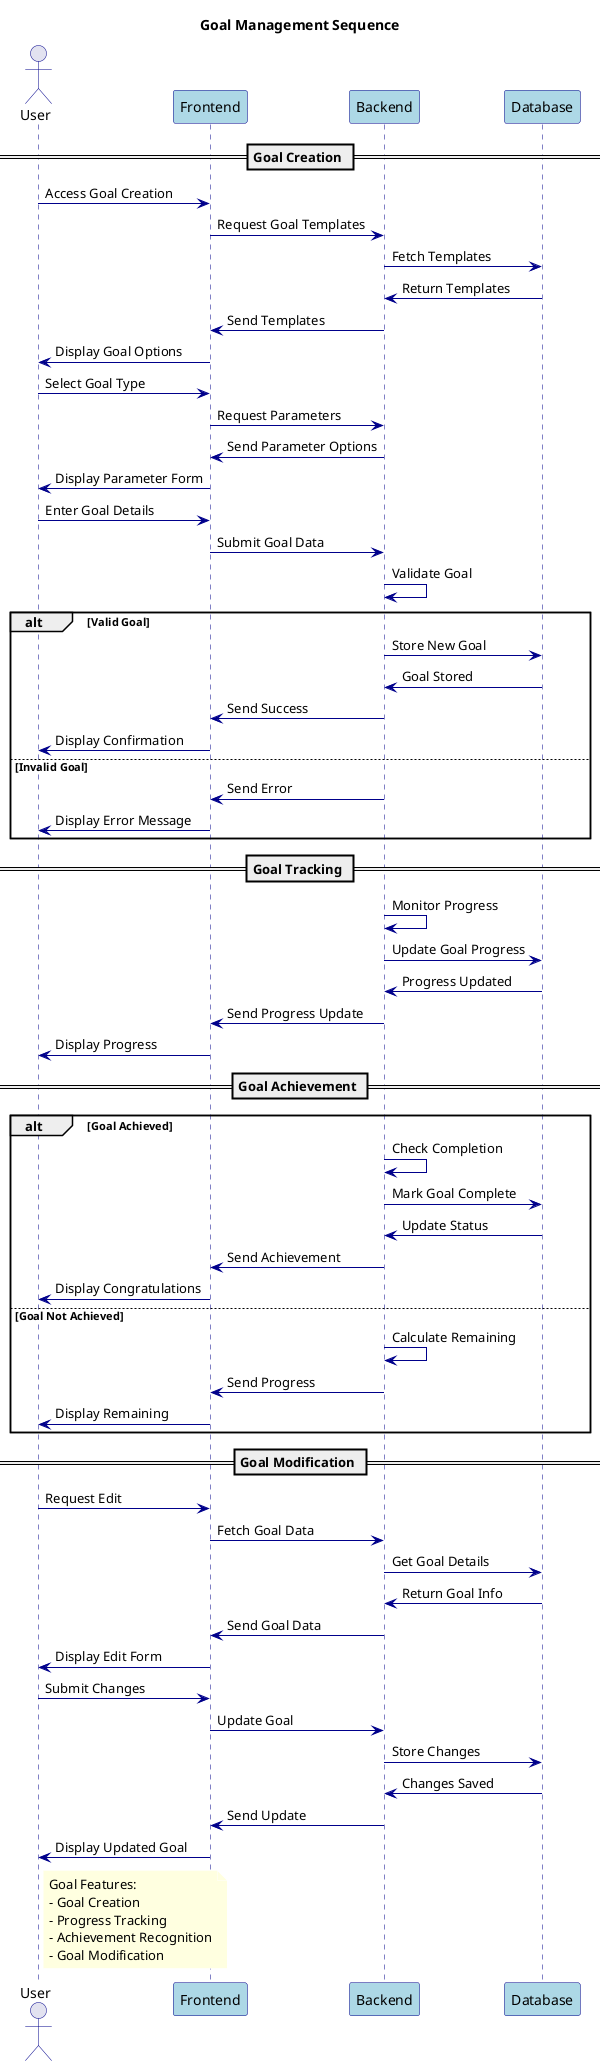 @startuml GoalManagement

' Styling
skinparam backgroundColor white
skinparam sequence {
    ArrowColor DarkBlue
    ActorBorderColor DarkBlue
    LifeLineBorderColor DarkBlue
    ParticipantBorderColor DarkBlue
    ParticipantBackgroundColor LightBlue
}
skinparam note {
    BackgroundColor LightYellow
    BorderColor DarkYellow
    FontColor Black
}

title Goal Management Sequence

actor User
participant "Frontend" as FE
participant "Backend" as BE
participant "Database" as DB

== Goal Creation ==

User -> FE: Access Goal Creation
FE -> BE: Request Goal Templates
BE -> DB: Fetch Templates
DB -> BE: Return Templates
BE -> FE: Send Templates
FE -> User: Display Goal Options

User -> FE: Select Goal Type
FE -> BE: Request Parameters
BE -> FE: Send Parameter Options
FE -> User: Display Parameter Form

User -> FE: Enter Goal Details
FE -> BE: Submit Goal Data
BE -> BE: Validate Goal
alt Valid Goal
    BE -> DB: Store New Goal
    DB -> BE: Goal Stored
    BE -> FE: Send Success
    FE -> User: Display Confirmation
else Invalid Goal
    BE -> FE: Send Error
    FE -> User: Display Error Message
end

== Goal Tracking ==

BE -> BE: Monitor Progress
BE -> DB: Update Goal Progress
DB -> BE: Progress Updated
BE -> FE: Send Progress Update
FE -> User: Display Progress

== Goal Achievement ==

alt Goal Achieved
    BE -> BE: Check Completion
    BE -> DB: Mark Goal Complete
    DB -> BE: Update Status
    BE -> FE: Send Achievement
    FE -> User: Display Congratulations
else Goal Not Achieved
    BE -> BE: Calculate Remaining
    BE -> FE: Send Progress
    FE -> User: Display Remaining
end

== Goal Modification ==

User -> FE: Request Edit
FE -> BE: Fetch Goal Data
BE -> DB: Get Goal Details
DB -> BE: Return Goal Info
BE -> FE: Send Goal Data
FE -> User: Display Edit Form

User -> FE: Submit Changes
FE -> BE: Update Goal
BE -> DB: Store Changes
DB -> BE: Changes Saved
BE -> FE: Send Update
FE -> User: Display Updated Goal

note right of User
  Goal Features:
  - Goal Creation
  - Progress Tracking
  - Achievement Recognition
  - Goal Modification
end note

@enduml 